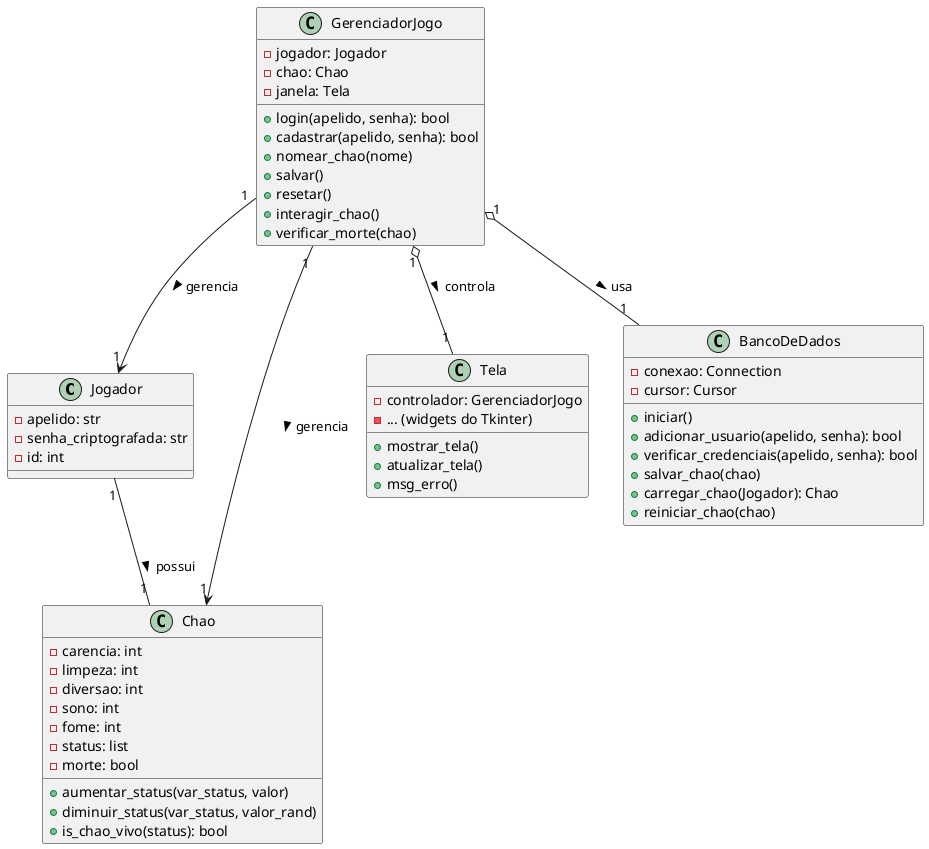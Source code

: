 @startuml
'Diagrama de Classes do projeto Chao Garden.

class Jogador{
    -apelido: str
    -senha_criptografada: str
    -id: int
}

class GerenciadorJogo{
    -jogador: Jogador
    -chao: Chao
    -janela: Tela
    +login(apelido, senha): bool
    +cadastrar(apelido, senha): bool
    +nomear_chao(nome)
    +salvar()
    +resetar()
    +interagir_chao()
    +verificar_morte(chao)
}

class Chao{
    -carencia: int
    -limpeza: int
    -diversao: int
    -sono: int
    -fome: int
    -status: list
    -morte: bool
    +aumentar_status(var_status, valor)
    +diminuir_status(var_status, valor_rand)
    +is_chao_vivo(status): bool
}

class Tela{
    -controlador: GerenciadorJogo
    -... (widgets do Tkinter)
    __
    +mostrar_tela()
    +atualizar_tela()
    +msg_erro()
}

class BancoDeDados{
    -conexao: Connection
    -cursor: Cursor
    +iniciar()
    +adicionar_usuario(apelido, senha): bool
    +verificar_credenciais(apelido, senha): bool
    +salvar_chao(chao)
    +carregar_chao(Jogador): Chao
    +reiniciar_chao(chao)
}

GerenciadorJogo "1" o-- "1" BancoDeDados: usa >
GerenciadorJogo "1" o-- "1" Tela: controla >

GerenciadorJogo "1" --> "1" Jogador: gerencia >
GerenciadorJogo "1" --> "1" Chao: gerencia >

Jogador "1" -- "1" Chao: possui >